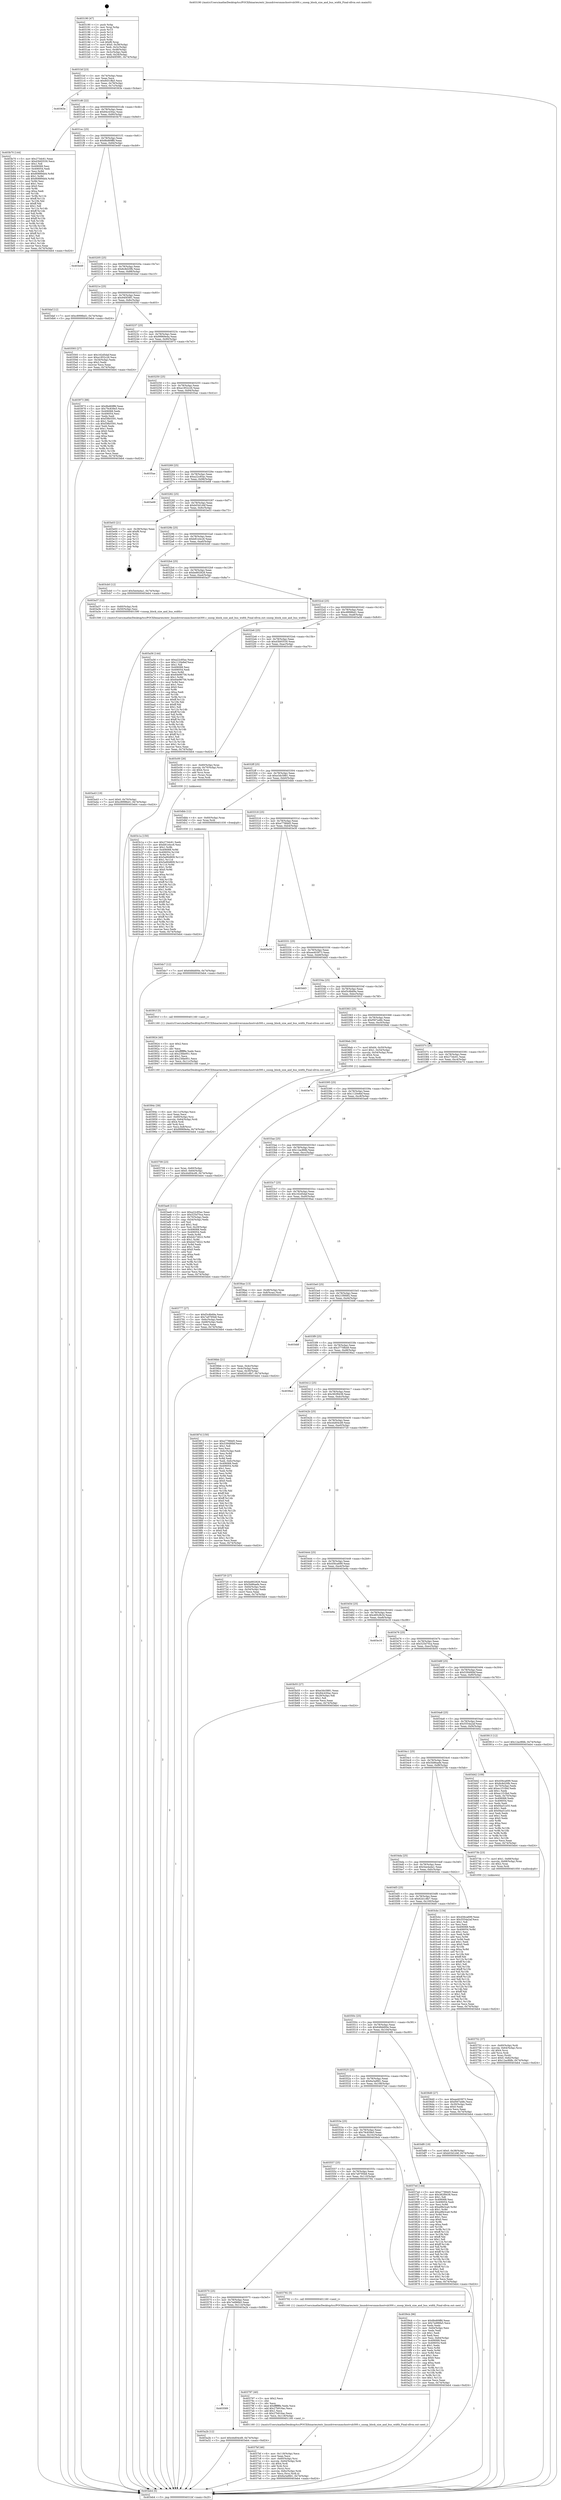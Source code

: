 digraph "0x403190" {
  label = "0x403190 (/mnt/c/Users/mathe/Desktop/tcc/POCII/binaries/extr_linuxdriversmmchostvub300.c_snoop_block_size_and_bus_width_Final-ollvm.out::main(0))"
  labelloc = "t"
  node[shape=record]

  Entry [label="",width=0.3,height=0.3,shape=circle,fillcolor=black,style=filled]
  "0x4031bf" [label="{
     0x4031bf [23]\l
     | [instrs]\l
     &nbsp;&nbsp;0x4031bf \<+3\>: mov -0x74(%rbp),%eax\l
     &nbsp;&nbsp;0x4031c2 \<+2\>: mov %eax,%ecx\l
     &nbsp;&nbsp;0x4031c4 \<+6\>: sub $0x8451ffa5,%ecx\l
     &nbsp;&nbsp;0x4031ca \<+3\>: mov %eax,-0x78(%rbp)\l
     &nbsp;&nbsp;0x4031cd \<+3\>: mov %ecx,-0x7c(%rbp)\l
     &nbsp;&nbsp;0x4031d0 \<+6\>: je 000000000040363e \<main+0x4ae\>\l
  }"]
  "0x40363e" [label="{
     0x40363e\l
  }", style=dashed]
  "0x4031d6" [label="{
     0x4031d6 [22]\l
     | [instrs]\l
     &nbsp;&nbsp;0x4031d6 \<+5\>: jmp 00000000004031db \<main+0x4b\>\l
     &nbsp;&nbsp;0x4031db \<+3\>: mov -0x78(%rbp),%eax\l
     &nbsp;&nbsp;0x4031de \<+5\>: sub $0x84c430ac,%eax\l
     &nbsp;&nbsp;0x4031e3 \<+3\>: mov %eax,-0x80(%rbp)\l
     &nbsp;&nbsp;0x4031e6 \<+6\>: je 0000000000403b70 \<main+0x9e0\>\l
  }"]
  Exit [label="",width=0.3,height=0.3,shape=circle,fillcolor=black,style=filled,peripheries=2]
  "0x403b70" [label="{
     0x403b70 [144]\l
     | [instrs]\l
     &nbsp;&nbsp;0x403b70 \<+5\>: mov $0x273dc61,%eax\l
     &nbsp;&nbsp;0x403b75 \<+5\>: mov $0xd3b93530,%ecx\l
     &nbsp;&nbsp;0x403b7a \<+2\>: mov $0x1,%dl\l
     &nbsp;&nbsp;0x403b7c \<+7\>: mov 0x406068,%esi\l
     &nbsp;&nbsp;0x403b83 \<+7\>: mov 0x406054,%edi\l
     &nbsp;&nbsp;0x403b8a \<+3\>: mov %esi,%r8d\l
     &nbsp;&nbsp;0x403b8d \<+7\>: sub $0x80889dd4,%r8d\l
     &nbsp;&nbsp;0x403b94 \<+4\>: sub $0x1,%r8d\l
     &nbsp;&nbsp;0x403b98 \<+7\>: add $0x80889dd4,%r8d\l
     &nbsp;&nbsp;0x403b9f \<+4\>: imul %r8d,%esi\l
     &nbsp;&nbsp;0x403ba3 \<+3\>: and $0x1,%esi\l
     &nbsp;&nbsp;0x403ba6 \<+3\>: cmp $0x0,%esi\l
     &nbsp;&nbsp;0x403ba9 \<+4\>: sete %r9b\l
     &nbsp;&nbsp;0x403bad \<+3\>: cmp $0xa,%edi\l
     &nbsp;&nbsp;0x403bb0 \<+4\>: setl %r10b\l
     &nbsp;&nbsp;0x403bb4 \<+3\>: mov %r9b,%r11b\l
     &nbsp;&nbsp;0x403bb7 \<+4\>: xor $0xff,%r11b\l
     &nbsp;&nbsp;0x403bbb \<+3\>: mov %r10b,%bl\l
     &nbsp;&nbsp;0x403bbe \<+3\>: xor $0xff,%bl\l
     &nbsp;&nbsp;0x403bc1 \<+3\>: xor $0x1,%dl\l
     &nbsp;&nbsp;0x403bc4 \<+3\>: mov %r11b,%r14b\l
     &nbsp;&nbsp;0x403bc7 \<+4\>: and $0xff,%r14b\l
     &nbsp;&nbsp;0x403bcb \<+3\>: and %dl,%r9b\l
     &nbsp;&nbsp;0x403bce \<+3\>: mov %bl,%r15b\l
     &nbsp;&nbsp;0x403bd1 \<+4\>: and $0xff,%r15b\l
     &nbsp;&nbsp;0x403bd5 \<+3\>: and %dl,%r10b\l
     &nbsp;&nbsp;0x403bd8 \<+3\>: or %r9b,%r14b\l
     &nbsp;&nbsp;0x403bdb \<+3\>: or %r10b,%r15b\l
     &nbsp;&nbsp;0x403bde \<+3\>: xor %r15b,%r14b\l
     &nbsp;&nbsp;0x403be1 \<+3\>: or %bl,%r11b\l
     &nbsp;&nbsp;0x403be4 \<+4\>: xor $0xff,%r11b\l
     &nbsp;&nbsp;0x403be8 \<+3\>: or $0x1,%dl\l
     &nbsp;&nbsp;0x403beb \<+3\>: and %dl,%r11b\l
     &nbsp;&nbsp;0x403bee \<+3\>: or %r11b,%r14b\l
     &nbsp;&nbsp;0x403bf1 \<+4\>: test $0x1,%r14b\l
     &nbsp;&nbsp;0x403bf5 \<+3\>: cmovne %ecx,%eax\l
     &nbsp;&nbsp;0x403bf8 \<+3\>: mov %eax,-0x74(%rbp)\l
     &nbsp;&nbsp;0x403bfb \<+5\>: jmp 0000000000403eb4 \<main+0xd24\>\l
  }"]
  "0x4031ec" [label="{
     0x4031ec [25]\l
     | [instrs]\l
     &nbsp;&nbsp;0x4031ec \<+5\>: jmp 00000000004031f1 \<main+0x61\>\l
     &nbsp;&nbsp;0x4031f1 \<+3\>: mov -0x78(%rbp),%eax\l
     &nbsp;&nbsp;0x4031f4 \<+5\>: sub $0x8bd69ffd,%eax\l
     &nbsp;&nbsp;0x4031f9 \<+6\>: mov %eax,-0x84(%rbp)\l
     &nbsp;&nbsp;0x4031ff \<+6\>: je 0000000000403e49 \<main+0xcb9\>\l
  }"]
  "0x403dc7" [label="{
     0x403dc7 [12]\l
     | [instrs]\l
     &nbsp;&nbsp;0x403dc7 \<+7\>: movl $0x648dd00e,-0x74(%rbp)\l
     &nbsp;&nbsp;0x403dce \<+5\>: jmp 0000000000403eb4 \<main+0xd24\>\l
  }"]
  "0x403e49" [label="{
     0x403e49\l
  }", style=dashed]
  "0x403205" [label="{
     0x403205 [25]\l
     | [instrs]\l
     &nbsp;&nbsp;0x403205 \<+5\>: jmp 000000000040320a \<main+0x7a\>\l
     &nbsp;&nbsp;0x40320a \<+3\>: mov -0x78(%rbp),%eax\l
     &nbsp;&nbsp;0x40320d \<+5\>: sub $0x8c8d20fb,%eax\l
     &nbsp;&nbsp;0x403212 \<+6\>: mov %eax,-0x88(%rbp)\l
     &nbsp;&nbsp;0x403218 \<+6\>: je 0000000000403daf \<main+0xc1f\>\l
  }"]
  "0x403c1a" [label="{
     0x403c1a [150]\l
     | [instrs]\l
     &nbsp;&nbsp;0x403c1a \<+5\>: mov $0x273dc61,%edx\l
     &nbsp;&nbsp;0x403c1f \<+5\>: mov $0xb81e4cc6,%esi\l
     &nbsp;&nbsp;0x403c24 \<+3\>: mov $0x1,%r8b\l
     &nbsp;&nbsp;0x403c27 \<+8\>: mov 0x406068,%r9d\l
     &nbsp;&nbsp;0x403c2f \<+8\>: mov 0x406054,%r10d\l
     &nbsp;&nbsp;0x403c37 \<+3\>: mov %r9d,%r11d\l
     &nbsp;&nbsp;0x403c3a \<+7\>: add $0x5a90d809,%r11d\l
     &nbsp;&nbsp;0x403c41 \<+4\>: sub $0x1,%r11d\l
     &nbsp;&nbsp;0x403c45 \<+7\>: sub $0x5a90d809,%r11d\l
     &nbsp;&nbsp;0x403c4c \<+4\>: imul %r11d,%r9d\l
     &nbsp;&nbsp;0x403c50 \<+4\>: and $0x1,%r9d\l
     &nbsp;&nbsp;0x403c54 \<+4\>: cmp $0x0,%r9d\l
     &nbsp;&nbsp;0x403c58 \<+3\>: sete %bl\l
     &nbsp;&nbsp;0x403c5b \<+4\>: cmp $0xa,%r10d\l
     &nbsp;&nbsp;0x403c5f \<+4\>: setl %r14b\l
     &nbsp;&nbsp;0x403c63 \<+3\>: mov %bl,%r15b\l
     &nbsp;&nbsp;0x403c66 \<+4\>: xor $0xff,%r15b\l
     &nbsp;&nbsp;0x403c6a \<+3\>: mov %r14b,%r12b\l
     &nbsp;&nbsp;0x403c6d \<+4\>: xor $0xff,%r12b\l
     &nbsp;&nbsp;0x403c71 \<+4\>: xor $0x1,%r8b\l
     &nbsp;&nbsp;0x403c75 \<+3\>: mov %r15b,%r13b\l
     &nbsp;&nbsp;0x403c78 \<+4\>: and $0xff,%r13b\l
     &nbsp;&nbsp;0x403c7c \<+3\>: and %r8b,%bl\l
     &nbsp;&nbsp;0x403c7f \<+3\>: mov %r12b,%al\l
     &nbsp;&nbsp;0x403c82 \<+2\>: and $0xff,%al\l
     &nbsp;&nbsp;0x403c84 \<+3\>: and %r8b,%r14b\l
     &nbsp;&nbsp;0x403c87 \<+3\>: or %bl,%r13b\l
     &nbsp;&nbsp;0x403c8a \<+3\>: or %r14b,%al\l
     &nbsp;&nbsp;0x403c8d \<+3\>: xor %al,%r13b\l
     &nbsp;&nbsp;0x403c90 \<+3\>: or %r12b,%r15b\l
     &nbsp;&nbsp;0x403c93 \<+4\>: xor $0xff,%r15b\l
     &nbsp;&nbsp;0x403c97 \<+4\>: or $0x1,%r8b\l
     &nbsp;&nbsp;0x403c9b \<+3\>: and %r8b,%r15b\l
     &nbsp;&nbsp;0x403c9e \<+3\>: or %r15b,%r13b\l
     &nbsp;&nbsp;0x403ca1 \<+4\>: test $0x1,%r13b\l
     &nbsp;&nbsp;0x403ca5 \<+3\>: cmovne %esi,%edx\l
     &nbsp;&nbsp;0x403ca8 \<+3\>: mov %edx,-0x74(%rbp)\l
     &nbsp;&nbsp;0x403cab \<+5\>: jmp 0000000000403eb4 \<main+0xd24\>\l
  }"]
  "0x403daf" [label="{
     0x403daf [12]\l
     | [instrs]\l
     &nbsp;&nbsp;0x403daf \<+7\>: movl $0xc8998bd1,-0x74(%rbp)\l
     &nbsp;&nbsp;0x403db6 \<+5\>: jmp 0000000000403eb4 \<main+0xd24\>\l
  }"]
  "0x40321e" [label="{
     0x40321e [25]\l
     | [instrs]\l
     &nbsp;&nbsp;0x40321e \<+5\>: jmp 0000000000403223 \<main+0x93\>\l
     &nbsp;&nbsp;0x403223 \<+3\>: mov -0x78(%rbp),%eax\l
     &nbsp;&nbsp;0x403226 \<+5\>: sub $0x940f39f1,%eax\l
     &nbsp;&nbsp;0x40322b \<+6\>: mov %eax,-0x8c(%rbp)\l
     &nbsp;&nbsp;0x403231 \<+6\>: je 0000000000403593 \<main+0x403\>\l
  }"]
  "0x403a43" [label="{
     0x403a43 [19]\l
     | [instrs]\l
     &nbsp;&nbsp;0x403a43 \<+7\>: movl $0x0,-0x70(%rbp)\l
     &nbsp;&nbsp;0x403a4a \<+7\>: movl $0xc8998bd1,-0x74(%rbp)\l
     &nbsp;&nbsp;0x403a51 \<+5\>: jmp 0000000000403eb4 \<main+0xd24\>\l
  }"]
  "0x403593" [label="{
     0x403593 [27]\l
     | [instrs]\l
     &nbsp;&nbsp;0x403593 \<+5\>: mov $0x162d5daf,%eax\l
     &nbsp;&nbsp;0x403598 \<+5\>: mov $0xa1852c26,%ecx\l
     &nbsp;&nbsp;0x40359d \<+3\>: mov -0x34(%rbp),%edx\l
     &nbsp;&nbsp;0x4035a0 \<+3\>: cmp $0x2,%edx\l
     &nbsp;&nbsp;0x4035a3 \<+3\>: cmovne %ecx,%eax\l
     &nbsp;&nbsp;0x4035a6 \<+3\>: mov %eax,-0x74(%rbp)\l
     &nbsp;&nbsp;0x4035a9 \<+5\>: jmp 0000000000403eb4 \<main+0xd24\>\l
  }"]
  "0x403237" [label="{
     0x403237 [25]\l
     | [instrs]\l
     &nbsp;&nbsp;0x403237 \<+5\>: jmp 000000000040323c \<main+0xac\>\l
     &nbsp;&nbsp;0x40323c \<+3\>: mov -0x78(%rbp),%eax\l
     &nbsp;&nbsp;0x40323f \<+5\>: sub $0x99969e4a,%eax\l
     &nbsp;&nbsp;0x403244 \<+6\>: mov %eax,-0x90(%rbp)\l
     &nbsp;&nbsp;0x40324a \<+6\>: je 0000000000403973 \<main+0x7e3\>\l
  }"]
  "0x403eb4" [label="{
     0x403eb4 [5]\l
     | [instrs]\l
     &nbsp;&nbsp;0x403eb4 \<+5\>: jmp 00000000004031bf \<main+0x2f\>\l
  }"]
  "0x403190" [label="{
     0x403190 [47]\l
     | [instrs]\l
     &nbsp;&nbsp;0x403190 \<+1\>: push %rbp\l
     &nbsp;&nbsp;0x403191 \<+3\>: mov %rsp,%rbp\l
     &nbsp;&nbsp;0x403194 \<+2\>: push %r15\l
     &nbsp;&nbsp;0x403196 \<+2\>: push %r14\l
     &nbsp;&nbsp;0x403198 \<+2\>: push %r13\l
     &nbsp;&nbsp;0x40319a \<+2\>: push %r12\l
     &nbsp;&nbsp;0x40319c \<+1\>: push %rbx\l
     &nbsp;&nbsp;0x40319d \<+7\>: sub $0xf8,%rsp\l
     &nbsp;&nbsp;0x4031a4 \<+7\>: movl $0x0,-0x38(%rbp)\l
     &nbsp;&nbsp;0x4031ab \<+3\>: mov %edi,-0x3c(%rbp)\l
     &nbsp;&nbsp;0x4031ae \<+4\>: mov %rsi,-0x48(%rbp)\l
     &nbsp;&nbsp;0x4031b2 \<+3\>: mov -0x3c(%rbp),%edi\l
     &nbsp;&nbsp;0x4031b5 \<+3\>: mov %edi,-0x34(%rbp)\l
     &nbsp;&nbsp;0x4031b8 \<+7\>: movl $0x940f39f1,-0x74(%rbp)\l
  }"]
  "0x403589" [label="{
     0x403589\l
  }", style=dashed]
  "0x403973" [label="{
     0x403973 [88]\l
     | [instrs]\l
     &nbsp;&nbsp;0x403973 \<+5\>: mov $0x8bd69ffd,%eax\l
     &nbsp;&nbsp;0x403978 \<+5\>: mov $0x79c839e5,%ecx\l
     &nbsp;&nbsp;0x40397d \<+7\>: mov 0x406068,%edx\l
     &nbsp;&nbsp;0x403984 \<+7\>: mov 0x406054,%esi\l
     &nbsp;&nbsp;0x40398b \<+2\>: mov %edx,%edi\l
     &nbsp;&nbsp;0x40398d \<+6\>: add $0xf38b5591,%edi\l
     &nbsp;&nbsp;0x403993 \<+3\>: sub $0x1,%edi\l
     &nbsp;&nbsp;0x403996 \<+6\>: sub $0xf38b5591,%edi\l
     &nbsp;&nbsp;0x40399c \<+3\>: imul %edi,%edx\l
     &nbsp;&nbsp;0x40399f \<+3\>: and $0x1,%edx\l
     &nbsp;&nbsp;0x4039a2 \<+3\>: cmp $0x0,%edx\l
     &nbsp;&nbsp;0x4039a5 \<+4\>: sete %r8b\l
     &nbsp;&nbsp;0x4039a9 \<+3\>: cmp $0xa,%esi\l
     &nbsp;&nbsp;0x4039ac \<+4\>: setl %r9b\l
     &nbsp;&nbsp;0x4039b0 \<+3\>: mov %r8b,%r10b\l
     &nbsp;&nbsp;0x4039b3 \<+3\>: and %r9b,%r10b\l
     &nbsp;&nbsp;0x4039b6 \<+3\>: xor %r9b,%r8b\l
     &nbsp;&nbsp;0x4039b9 \<+3\>: or %r8b,%r10b\l
     &nbsp;&nbsp;0x4039bc \<+4\>: test $0x1,%r10b\l
     &nbsp;&nbsp;0x4039c0 \<+3\>: cmovne %ecx,%eax\l
     &nbsp;&nbsp;0x4039c3 \<+3\>: mov %eax,-0x74(%rbp)\l
     &nbsp;&nbsp;0x4039c6 \<+5\>: jmp 0000000000403eb4 \<main+0xd24\>\l
  }"]
  "0x403250" [label="{
     0x403250 [25]\l
     | [instrs]\l
     &nbsp;&nbsp;0x403250 \<+5\>: jmp 0000000000403255 \<main+0xc5\>\l
     &nbsp;&nbsp;0x403255 \<+3\>: mov -0x78(%rbp),%eax\l
     &nbsp;&nbsp;0x403258 \<+5\>: sub $0xa1852c26,%eax\l
     &nbsp;&nbsp;0x40325d \<+6\>: mov %eax,-0x94(%rbp)\l
     &nbsp;&nbsp;0x403263 \<+6\>: je 00000000004035ae \<main+0x41e\>\l
  }"]
  "0x403a2b" [label="{
     0x403a2b [12]\l
     | [instrs]\l
     &nbsp;&nbsp;0x403a2b \<+7\>: movl $0x44d04cd9,-0x74(%rbp)\l
     &nbsp;&nbsp;0x403a32 \<+5\>: jmp 0000000000403eb4 \<main+0xd24\>\l
  }"]
  "0x4035ae" [label="{
     0x4035ae\l
  }", style=dashed]
  "0x403269" [label="{
     0x403269 [25]\l
     | [instrs]\l
     &nbsp;&nbsp;0x403269 \<+5\>: jmp 000000000040326e \<main+0xde\>\l
     &nbsp;&nbsp;0x40326e \<+3\>: mov -0x78(%rbp),%eax\l
     &nbsp;&nbsp;0x403271 \<+5\>: sub $0xa22c85ac,%eax\l
     &nbsp;&nbsp;0x403276 \<+6\>: mov %eax,-0x98(%rbp)\l
     &nbsp;&nbsp;0x40327c \<+6\>: je 0000000000403e68 \<main+0xcd8\>\l
  }"]
  "0x40394c" [label="{
     0x40394c [39]\l
     | [instrs]\l
     &nbsp;&nbsp;0x40394c \<+6\>: mov -0x11c(%rbp),%ecx\l
     &nbsp;&nbsp;0x403952 \<+3\>: imul %eax,%ecx\l
     &nbsp;&nbsp;0x403955 \<+4\>: mov -0x60(%rbp),%rsi\l
     &nbsp;&nbsp;0x403959 \<+4\>: movslq -0x64(%rbp),%rdi\l
     &nbsp;&nbsp;0x40395d \<+4\>: shl $0x4,%rdi\l
     &nbsp;&nbsp;0x403961 \<+3\>: add %rdi,%rsi\l
     &nbsp;&nbsp;0x403964 \<+3\>: mov %ecx,0x8(%rsi)\l
     &nbsp;&nbsp;0x403967 \<+7\>: movl $0x99969e4a,-0x74(%rbp)\l
     &nbsp;&nbsp;0x40396e \<+5\>: jmp 0000000000403eb4 \<main+0xd24\>\l
  }"]
  "0x403e68" [label="{
     0x403e68\l
  }", style=dashed]
  "0x403282" [label="{
     0x403282 [25]\l
     | [instrs]\l
     &nbsp;&nbsp;0x403282 \<+5\>: jmp 0000000000403287 \<main+0xf7\>\l
     &nbsp;&nbsp;0x403287 \<+3\>: mov -0x78(%rbp),%eax\l
     &nbsp;&nbsp;0x40328a \<+5\>: sub $0xb03d1d4f,%eax\l
     &nbsp;&nbsp;0x40328f \<+6\>: mov %eax,-0x9c(%rbp)\l
     &nbsp;&nbsp;0x403295 \<+6\>: je 0000000000403e03 \<main+0xc73\>\l
  }"]
  "0x403924" [label="{
     0x403924 [40]\l
     | [instrs]\l
     &nbsp;&nbsp;0x403924 \<+5\>: mov $0x2,%ecx\l
     &nbsp;&nbsp;0x403929 \<+1\>: cltd\l
     &nbsp;&nbsp;0x40392a \<+2\>: idiv %ecx\l
     &nbsp;&nbsp;0x40392c \<+6\>: imul $0xfffffffe,%edx,%ecx\l
     &nbsp;&nbsp;0x403932 \<+6\>: sub $0x23fde951,%ecx\l
     &nbsp;&nbsp;0x403938 \<+3\>: add $0x1,%ecx\l
     &nbsp;&nbsp;0x40393b \<+6\>: add $0x23fde951,%ecx\l
     &nbsp;&nbsp;0x403941 \<+6\>: mov %ecx,-0x11c(%rbp)\l
     &nbsp;&nbsp;0x403947 \<+5\>: call 0000000000401160 \<next_i\>\l
     | [calls]\l
     &nbsp;&nbsp;0x401160 \{1\} (/mnt/c/Users/mathe/Desktop/tcc/POCII/binaries/extr_linuxdriversmmchostvub300.c_snoop_block_size_and_bus_width_Final-ollvm.out::next_i)\l
  }"]
  "0x403e03" [label="{
     0x403e03 [21]\l
     | [instrs]\l
     &nbsp;&nbsp;0x403e03 \<+3\>: mov -0x38(%rbp),%eax\l
     &nbsp;&nbsp;0x403e06 \<+7\>: add $0xf8,%rsp\l
     &nbsp;&nbsp;0x403e0d \<+1\>: pop %rbx\l
     &nbsp;&nbsp;0x403e0e \<+2\>: pop %r12\l
     &nbsp;&nbsp;0x403e10 \<+2\>: pop %r13\l
     &nbsp;&nbsp;0x403e12 \<+2\>: pop %r14\l
     &nbsp;&nbsp;0x403e14 \<+2\>: pop %r15\l
     &nbsp;&nbsp;0x403e16 \<+1\>: pop %rbp\l
     &nbsp;&nbsp;0x403e17 \<+1\>: ret\l
  }"]
  "0x40329b" [label="{
     0x40329b [25]\l
     | [instrs]\l
     &nbsp;&nbsp;0x40329b \<+5\>: jmp 00000000004032a0 \<main+0x110\>\l
     &nbsp;&nbsp;0x4032a0 \<+3\>: mov -0x78(%rbp),%eax\l
     &nbsp;&nbsp;0x4032a3 \<+5\>: sub $0xb81e4cc6,%eax\l
     &nbsp;&nbsp;0x4032a8 \<+6\>: mov %eax,-0xa0(%rbp)\l
     &nbsp;&nbsp;0x4032ae \<+6\>: je 0000000000403cb0 \<main+0xb20\>\l
  }"]
  "0x4037bf" [label="{
     0x4037bf [46]\l
     | [instrs]\l
     &nbsp;&nbsp;0x4037bf \<+6\>: mov -0x118(%rbp),%ecx\l
     &nbsp;&nbsp;0x4037c5 \<+3\>: imul %eax,%ecx\l
     &nbsp;&nbsp;0x4037c8 \<+4\>: mov -0x60(%rbp),%rsi\l
     &nbsp;&nbsp;0x4037cc \<+4\>: movslq -0x64(%rbp),%rdi\l
     &nbsp;&nbsp;0x4037d0 \<+4\>: shl $0x4,%rdi\l
     &nbsp;&nbsp;0x4037d4 \<+3\>: add %rdi,%rsi\l
     &nbsp;&nbsp;0x4037d7 \<+3\>: mov (%rsi),%rsi\l
     &nbsp;&nbsp;0x4037da \<+4\>: movslq -0x6c(%rbp),%rdi\l
     &nbsp;&nbsp;0x4037de \<+3\>: mov %ecx,(%rsi,%rdi,4)\l
     &nbsp;&nbsp;0x4037e1 \<+7\>: movl $0x6a3a9fd1,-0x74(%rbp)\l
     &nbsp;&nbsp;0x4037e8 \<+5\>: jmp 0000000000403eb4 \<main+0xd24\>\l
  }"]
  "0x403cb0" [label="{
     0x403cb0 [12]\l
     | [instrs]\l
     &nbsp;&nbsp;0x403cb0 \<+7\>: movl $0x5ee4a4a1,-0x74(%rbp)\l
     &nbsp;&nbsp;0x403cb7 \<+5\>: jmp 0000000000403eb4 \<main+0xd24\>\l
  }"]
  "0x4032b4" [label="{
     0x4032b4 [25]\l
     | [instrs]\l
     &nbsp;&nbsp;0x4032b4 \<+5\>: jmp 00000000004032b9 \<main+0x129\>\l
     &nbsp;&nbsp;0x4032b9 \<+3\>: mov -0x78(%rbp),%eax\l
     &nbsp;&nbsp;0x4032bc \<+5\>: sub $0xbe802828,%eax\l
     &nbsp;&nbsp;0x4032c1 \<+6\>: mov %eax,-0xa4(%rbp)\l
     &nbsp;&nbsp;0x4032c7 \<+6\>: je 0000000000403a37 \<main+0x8a7\>\l
  }"]
  "0x403797" [label="{
     0x403797 [40]\l
     | [instrs]\l
     &nbsp;&nbsp;0x403797 \<+5\>: mov $0x2,%ecx\l
     &nbsp;&nbsp;0x40379c \<+1\>: cltd\l
     &nbsp;&nbsp;0x40379d \<+2\>: idiv %ecx\l
     &nbsp;&nbsp;0x40379f \<+6\>: imul $0xfffffffe,%edx,%ecx\l
     &nbsp;&nbsp;0x4037a5 \<+6\>: add $0x27b916ac,%ecx\l
     &nbsp;&nbsp;0x4037ab \<+3\>: add $0x1,%ecx\l
     &nbsp;&nbsp;0x4037ae \<+6\>: sub $0x27b916ac,%ecx\l
     &nbsp;&nbsp;0x4037b4 \<+6\>: mov %ecx,-0x118(%rbp)\l
     &nbsp;&nbsp;0x4037ba \<+5\>: call 0000000000401160 \<next_i\>\l
     | [calls]\l
     &nbsp;&nbsp;0x401160 \{1\} (/mnt/c/Users/mathe/Desktop/tcc/POCII/binaries/extr_linuxdriversmmchostvub300.c_snoop_block_size_and_bus_width_Final-ollvm.out::next_i)\l
  }"]
  "0x403a37" [label="{
     0x403a37 [12]\l
     | [instrs]\l
     &nbsp;&nbsp;0x403a37 \<+4\>: mov -0x60(%rbp),%rdi\l
     &nbsp;&nbsp;0x403a3b \<+3\>: mov -0x50(%rbp),%esi\l
     &nbsp;&nbsp;0x403a3e \<+5\>: call 0000000000401590 \<snoop_block_size_and_bus_width\>\l
     | [calls]\l
     &nbsp;&nbsp;0x401590 \{1\} (/mnt/c/Users/mathe/Desktop/tcc/POCII/binaries/extr_linuxdriversmmchostvub300.c_snoop_block_size_and_bus_width_Final-ollvm.out::snoop_block_size_and_bus_width)\l
  }"]
  "0x4032cd" [label="{
     0x4032cd [25]\l
     | [instrs]\l
     &nbsp;&nbsp;0x4032cd \<+5\>: jmp 00000000004032d2 \<main+0x142\>\l
     &nbsp;&nbsp;0x4032d2 \<+3\>: mov -0x78(%rbp),%eax\l
     &nbsp;&nbsp;0x4032d5 \<+5\>: sub $0xc8998bd1,%eax\l
     &nbsp;&nbsp;0x4032da \<+6\>: mov %eax,-0xa8(%rbp)\l
     &nbsp;&nbsp;0x4032e0 \<+6\>: je 0000000000403a56 \<main+0x8c6\>\l
  }"]
  "0x403570" [label="{
     0x403570 [25]\l
     | [instrs]\l
     &nbsp;&nbsp;0x403570 \<+5\>: jmp 0000000000403575 \<main+0x3e5\>\l
     &nbsp;&nbsp;0x403575 \<+3\>: mov -0x78(%rbp),%eax\l
     &nbsp;&nbsp;0x403578 \<+5\>: sub $0x7ed96fa5,%eax\l
     &nbsp;&nbsp;0x40357d \<+6\>: mov %eax,-0x114(%rbp)\l
     &nbsp;&nbsp;0x403583 \<+6\>: je 0000000000403a2b \<main+0x89b\>\l
  }"]
  "0x403a56" [label="{
     0x403a56 [144]\l
     | [instrs]\l
     &nbsp;&nbsp;0x403a56 \<+5\>: mov $0xa22c85ac,%eax\l
     &nbsp;&nbsp;0x403a5b \<+5\>: mov $0x1120e8ef,%ecx\l
     &nbsp;&nbsp;0x403a60 \<+2\>: mov $0x1,%dl\l
     &nbsp;&nbsp;0x403a62 \<+7\>: mov 0x406068,%esi\l
     &nbsp;&nbsp;0x403a69 \<+7\>: mov 0x406054,%edi\l
     &nbsp;&nbsp;0x403a70 \<+3\>: mov %esi,%r8d\l
     &nbsp;&nbsp;0x403a73 \<+7\>: add $0x64e96756,%r8d\l
     &nbsp;&nbsp;0x403a7a \<+4\>: sub $0x1,%r8d\l
     &nbsp;&nbsp;0x403a7e \<+7\>: sub $0x64e96756,%r8d\l
     &nbsp;&nbsp;0x403a85 \<+4\>: imul %r8d,%esi\l
     &nbsp;&nbsp;0x403a89 \<+3\>: and $0x1,%esi\l
     &nbsp;&nbsp;0x403a8c \<+3\>: cmp $0x0,%esi\l
     &nbsp;&nbsp;0x403a8f \<+4\>: sete %r9b\l
     &nbsp;&nbsp;0x403a93 \<+3\>: cmp $0xa,%edi\l
     &nbsp;&nbsp;0x403a96 \<+4\>: setl %r10b\l
     &nbsp;&nbsp;0x403a9a \<+3\>: mov %r9b,%r11b\l
     &nbsp;&nbsp;0x403a9d \<+4\>: xor $0xff,%r11b\l
     &nbsp;&nbsp;0x403aa1 \<+3\>: mov %r10b,%bl\l
     &nbsp;&nbsp;0x403aa4 \<+3\>: xor $0xff,%bl\l
     &nbsp;&nbsp;0x403aa7 \<+3\>: xor $0x1,%dl\l
     &nbsp;&nbsp;0x403aaa \<+3\>: mov %r11b,%r14b\l
     &nbsp;&nbsp;0x403aad \<+4\>: and $0xff,%r14b\l
     &nbsp;&nbsp;0x403ab1 \<+3\>: and %dl,%r9b\l
     &nbsp;&nbsp;0x403ab4 \<+3\>: mov %bl,%r15b\l
     &nbsp;&nbsp;0x403ab7 \<+4\>: and $0xff,%r15b\l
     &nbsp;&nbsp;0x403abb \<+3\>: and %dl,%r10b\l
     &nbsp;&nbsp;0x403abe \<+3\>: or %r9b,%r14b\l
     &nbsp;&nbsp;0x403ac1 \<+3\>: or %r10b,%r15b\l
     &nbsp;&nbsp;0x403ac4 \<+3\>: xor %r15b,%r14b\l
     &nbsp;&nbsp;0x403ac7 \<+3\>: or %bl,%r11b\l
     &nbsp;&nbsp;0x403aca \<+4\>: xor $0xff,%r11b\l
     &nbsp;&nbsp;0x403ace \<+3\>: or $0x1,%dl\l
     &nbsp;&nbsp;0x403ad1 \<+3\>: and %dl,%r11b\l
     &nbsp;&nbsp;0x403ad4 \<+3\>: or %r11b,%r14b\l
     &nbsp;&nbsp;0x403ad7 \<+4\>: test $0x1,%r14b\l
     &nbsp;&nbsp;0x403adb \<+3\>: cmovne %ecx,%eax\l
     &nbsp;&nbsp;0x403ade \<+3\>: mov %eax,-0x74(%rbp)\l
     &nbsp;&nbsp;0x403ae1 \<+5\>: jmp 0000000000403eb4 \<main+0xd24\>\l
  }"]
  "0x4032e6" [label="{
     0x4032e6 [25]\l
     | [instrs]\l
     &nbsp;&nbsp;0x4032e6 \<+5\>: jmp 00000000004032eb \<main+0x15b\>\l
     &nbsp;&nbsp;0x4032eb \<+3\>: mov -0x78(%rbp),%eax\l
     &nbsp;&nbsp;0x4032ee \<+5\>: sub $0xd3b93530,%eax\l
     &nbsp;&nbsp;0x4032f3 \<+6\>: mov %eax,-0xac(%rbp)\l
     &nbsp;&nbsp;0x4032f9 \<+6\>: je 0000000000403c00 \<main+0xa70\>\l
  }"]
  "0x403792" [label="{
     0x403792 [5]\l
     | [instrs]\l
     &nbsp;&nbsp;0x403792 \<+5\>: call 0000000000401160 \<next_i\>\l
     | [calls]\l
     &nbsp;&nbsp;0x401160 \{1\} (/mnt/c/Users/mathe/Desktop/tcc/POCII/binaries/extr_linuxdriversmmchostvub300.c_snoop_block_size_and_bus_width_Final-ollvm.out::next_i)\l
  }"]
  "0x403c00" [label="{
     0x403c00 [26]\l
     | [instrs]\l
     &nbsp;&nbsp;0x403c00 \<+4\>: mov -0x60(%rbp),%rax\l
     &nbsp;&nbsp;0x403c04 \<+4\>: movslq -0x70(%rbp),%rcx\l
     &nbsp;&nbsp;0x403c08 \<+4\>: shl $0x4,%rcx\l
     &nbsp;&nbsp;0x403c0c \<+3\>: add %rcx,%rax\l
     &nbsp;&nbsp;0x403c0f \<+3\>: mov (%rax),%rax\l
     &nbsp;&nbsp;0x403c12 \<+3\>: mov %rax,%rdi\l
     &nbsp;&nbsp;0x403c15 \<+5\>: call 0000000000401030 \<free@plt\>\l
     | [calls]\l
     &nbsp;&nbsp;0x401030 \{1\} (unknown)\l
  }"]
  "0x4032ff" [label="{
     0x4032ff [25]\l
     | [instrs]\l
     &nbsp;&nbsp;0x4032ff \<+5\>: jmp 0000000000403304 \<main+0x174\>\l
     &nbsp;&nbsp;0x403304 \<+3\>: mov -0x78(%rbp),%eax\l
     &nbsp;&nbsp;0x403307 \<+5\>: sub $0xe3dc5881,%eax\l
     &nbsp;&nbsp;0x40330c \<+6\>: mov %eax,-0xb0(%rbp)\l
     &nbsp;&nbsp;0x403312 \<+6\>: je 0000000000403dbb \<main+0xc2b\>\l
  }"]
  "0x403557" [label="{
     0x403557 [25]\l
     | [instrs]\l
     &nbsp;&nbsp;0x403557 \<+5\>: jmp 000000000040355c \<main+0x3cc\>\l
     &nbsp;&nbsp;0x40355c \<+3\>: mov -0x78(%rbp),%eax\l
     &nbsp;&nbsp;0x40355f \<+5\>: sub $0x7a9795b8,%eax\l
     &nbsp;&nbsp;0x403564 \<+6\>: mov %eax,-0x110(%rbp)\l
     &nbsp;&nbsp;0x40356a \<+6\>: je 0000000000403792 \<main+0x602\>\l
  }"]
  "0x403dbb" [label="{
     0x403dbb [12]\l
     | [instrs]\l
     &nbsp;&nbsp;0x403dbb \<+4\>: mov -0x60(%rbp),%rax\l
     &nbsp;&nbsp;0x403dbf \<+3\>: mov %rax,%rdi\l
     &nbsp;&nbsp;0x403dc2 \<+5\>: call 0000000000401030 \<free@plt\>\l
     | [calls]\l
     &nbsp;&nbsp;0x401030 \{1\} (unknown)\l
  }"]
  "0x403318" [label="{
     0x403318 [25]\l
     | [instrs]\l
     &nbsp;&nbsp;0x403318 \<+5\>: jmp 000000000040331d \<main+0x18d\>\l
     &nbsp;&nbsp;0x40331d \<+3\>: mov -0x78(%rbp),%eax\l
     &nbsp;&nbsp;0x403320 \<+5\>: sub $0xe778fdd5,%eax\l
     &nbsp;&nbsp;0x403325 \<+6\>: mov %eax,-0xb4(%rbp)\l
     &nbsp;&nbsp;0x40332b \<+6\>: je 0000000000403e30 \<main+0xca0\>\l
  }"]
  "0x4039cb" [label="{
     0x4039cb [96]\l
     | [instrs]\l
     &nbsp;&nbsp;0x4039cb \<+5\>: mov $0x8bd69ffd,%eax\l
     &nbsp;&nbsp;0x4039d0 \<+5\>: mov $0x7ed96fa5,%ecx\l
     &nbsp;&nbsp;0x4039d5 \<+2\>: xor %edx,%edx\l
     &nbsp;&nbsp;0x4039d7 \<+3\>: mov -0x64(%rbp),%esi\l
     &nbsp;&nbsp;0x4039da \<+2\>: mov %edx,%edi\l
     &nbsp;&nbsp;0x4039dc \<+3\>: sub $0x1,%edi\l
     &nbsp;&nbsp;0x4039df \<+2\>: sub %edi,%esi\l
     &nbsp;&nbsp;0x4039e1 \<+3\>: mov %esi,-0x64(%rbp)\l
     &nbsp;&nbsp;0x4039e4 \<+7\>: mov 0x406068,%esi\l
     &nbsp;&nbsp;0x4039eb \<+7\>: mov 0x406054,%edi\l
     &nbsp;&nbsp;0x4039f2 \<+3\>: sub $0x1,%edx\l
     &nbsp;&nbsp;0x4039f5 \<+3\>: mov %esi,%r8d\l
     &nbsp;&nbsp;0x4039f8 \<+3\>: add %edx,%r8d\l
     &nbsp;&nbsp;0x4039fb \<+4\>: imul %r8d,%esi\l
     &nbsp;&nbsp;0x4039ff \<+3\>: and $0x1,%esi\l
     &nbsp;&nbsp;0x403a02 \<+3\>: cmp $0x0,%esi\l
     &nbsp;&nbsp;0x403a05 \<+4\>: sete %r9b\l
     &nbsp;&nbsp;0x403a09 \<+3\>: cmp $0xa,%edi\l
     &nbsp;&nbsp;0x403a0c \<+4\>: setl %r10b\l
     &nbsp;&nbsp;0x403a10 \<+3\>: mov %r9b,%r11b\l
     &nbsp;&nbsp;0x403a13 \<+3\>: and %r10b,%r11b\l
     &nbsp;&nbsp;0x403a16 \<+3\>: xor %r10b,%r9b\l
     &nbsp;&nbsp;0x403a19 \<+3\>: or %r9b,%r11b\l
     &nbsp;&nbsp;0x403a1c \<+4\>: test $0x1,%r11b\l
     &nbsp;&nbsp;0x403a20 \<+3\>: cmovne %ecx,%eax\l
     &nbsp;&nbsp;0x403a23 \<+3\>: mov %eax,-0x74(%rbp)\l
     &nbsp;&nbsp;0x403a26 \<+5\>: jmp 0000000000403eb4 \<main+0xd24\>\l
  }"]
  "0x403e30" [label="{
     0x403e30\l
  }", style=dashed]
  "0x403331" [label="{
     0x403331 [25]\l
     | [instrs]\l
     &nbsp;&nbsp;0x403331 \<+5\>: jmp 0000000000403336 \<main+0x1a6\>\l
     &nbsp;&nbsp;0x403336 \<+3\>: mov -0x78(%rbp),%eax\l
     &nbsp;&nbsp;0x403339 \<+5\>: sub $0xee403973,%eax\l
     &nbsp;&nbsp;0x40333e \<+6\>: mov %eax,-0xb8(%rbp)\l
     &nbsp;&nbsp;0x403344 \<+6\>: je 0000000000403dd3 \<main+0xc43\>\l
  }"]
  "0x40353e" [label="{
     0x40353e [25]\l
     | [instrs]\l
     &nbsp;&nbsp;0x40353e \<+5\>: jmp 0000000000403543 \<main+0x3b3\>\l
     &nbsp;&nbsp;0x403543 \<+3\>: mov -0x78(%rbp),%eax\l
     &nbsp;&nbsp;0x403546 \<+5\>: sub $0x79c839e5,%eax\l
     &nbsp;&nbsp;0x40354b \<+6\>: mov %eax,-0x10c(%rbp)\l
     &nbsp;&nbsp;0x403551 \<+6\>: je 00000000004039cb \<main+0x83b\>\l
  }"]
  "0x403dd3" [label="{
     0x403dd3\l
  }", style=dashed]
  "0x40334a" [label="{
     0x40334a [25]\l
     | [instrs]\l
     &nbsp;&nbsp;0x40334a \<+5\>: jmp 000000000040334f \<main+0x1bf\>\l
     &nbsp;&nbsp;0x40334f \<+3\>: mov -0x78(%rbp),%eax\l
     &nbsp;&nbsp;0x403352 \<+5\>: sub $0xf3c8b69a,%eax\l
     &nbsp;&nbsp;0x403357 \<+6\>: mov %eax,-0xbc(%rbp)\l
     &nbsp;&nbsp;0x40335d \<+6\>: je 000000000040391f \<main+0x78f\>\l
  }"]
  "0x4037ed" [label="{
     0x4037ed [144]\l
     | [instrs]\l
     &nbsp;&nbsp;0x4037ed \<+5\>: mov $0xe778fdd5,%eax\l
     &nbsp;&nbsp;0x4037f2 \<+5\>: mov $0x382f9438,%ecx\l
     &nbsp;&nbsp;0x4037f7 \<+2\>: mov $0x1,%dl\l
     &nbsp;&nbsp;0x4037f9 \<+7\>: mov 0x406068,%esi\l
     &nbsp;&nbsp;0x403800 \<+7\>: mov 0x406054,%edi\l
     &nbsp;&nbsp;0x403807 \<+3\>: mov %esi,%r8d\l
     &nbsp;&nbsp;0x40380a \<+7\>: sub $0xa9fe3ca0,%r8d\l
     &nbsp;&nbsp;0x403811 \<+4\>: sub $0x1,%r8d\l
     &nbsp;&nbsp;0x403815 \<+7\>: add $0xa9fe3ca0,%r8d\l
     &nbsp;&nbsp;0x40381c \<+4\>: imul %r8d,%esi\l
     &nbsp;&nbsp;0x403820 \<+3\>: and $0x1,%esi\l
     &nbsp;&nbsp;0x403823 \<+3\>: cmp $0x0,%esi\l
     &nbsp;&nbsp;0x403826 \<+4\>: sete %r9b\l
     &nbsp;&nbsp;0x40382a \<+3\>: cmp $0xa,%edi\l
     &nbsp;&nbsp;0x40382d \<+4\>: setl %r10b\l
     &nbsp;&nbsp;0x403831 \<+3\>: mov %r9b,%r11b\l
     &nbsp;&nbsp;0x403834 \<+4\>: xor $0xff,%r11b\l
     &nbsp;&nbsp;0x403838 \<+3\>: mov %r10b,%bl\l
     &nbsp;&nbsp;0x40383b \<+3\>: xor $0xff,%bl\l
     &nbsp;&nbsp;0x40383e \<+3\>: xor $0x1,%dl\l
     &nbsp;&nbsp;0x403841 \<+3\>: mov %r11b,%r14b\l
     &nbsp;&nbsp;0x403844 \<+4\>: and $0xff,%r14b\l
     &nbsp;&nbsp;0x403848 \<+3\>: and %dl,%r9b\l
     &nbsp;&nbsp;0x40384b \<+3\>: mov %bl,%r15b\l
     &nbsp;&nbsp;0x40384e \<+4\>: and $0xff,%r15b\l
     &nbsp;&nbsp;0x403852 \<+3\>: and %dl,%r10b\l
     &nbsp;&nbsp;0x403855 \<+3\>: or %r9b,%r14b\l
     &nbsp;&nbsp;0x403858 \<+3\>: or %r10b,%r15b\l
     &nbsp;&nbsp;0x40385b \<+3\>: xor %r15b,%r14b\l
     &nbsp;&nbsp;0x40385e \<+3\>: or %bl,%r11b\l
     &nbsp;&nbsp;0x403861 \<+4\>: xor $0xff,%r11b\l
     &nbsp;&nbsp;0x403865 \<+3\>: or $0x1,%dl\l
     &nbsp;&nbsp;0x403868 \<+3\>: and %dl,%r11b\l
     &nbsp;&nbsp;0x40386b \<+3\>: or %r11b,%r14b\l
     &nbsp;&nbsp;0x40386e \<+4\>: test $0x1,%r14b\l
     &nbsp;&nbsp;0x403872 \<+3\>: cmovne %ecx,%eax\l
     &nbsp;&nbsp;0x403875 \<+3\>: mov %eax,-0x74(%rbp)\l
     &nbsp;&nbsp;0x403878 \<+5\>: jmp 0000000000403eb4 \<main+0xd24\>\l
  }"]
  "0x40391f" [label="{
     0x40391f [5]\l
     | [instrs]\l
     &nbsp;&nbsp;0x40391f \<+5\>: call 0000000000401160 \<next_i\>\l
     | [calls]\l
     &nbsp;&nbsp;0x401160 \{1\} (/mnt/c/Users/mathe/Desktop/tcc/POCII/binaries/extr_linuxdriversmmchostvub300.c_snoop_block_size_and_bus_width_Final-ollvm.out::next_i)\l
  }"]
  "0x403363" [label="{
     0x403363 [25]\l
     | [instrs]\l
     &nbsp;&nbsp;0x403363 \<+5\>: jmp 0000000000403368 \<main+0x1d8\>\l
     &nbsp;&nbsp;0x403368 \<+3\>: mov -0x78(%rbp),%eax\l
     &nbsp;&nbsp;0x40336b \<+5\>: sub $0xf567a48c,%eax\l
     &nbsp;&nbsp;0x403370 \<+6\>: mov %eax,-0xc0(%rbp)\l
     &nbsp;&nbsp;0x403376 \<+6\>: je 00000000004036eb \<main+0x55b\>\l
  }"]
  "0x403525" [label="{
     0x403525 [25]\l
     | [instrs]\l
     &nbsp;&nbsp;0x403525 \<+5\>: jmp 000000000040352a \<main+0x39a\>\l
     &nbsp;&nbsp;0x40352a \<+3\>: mov -0x78(%rbp),%eax\l
     &nbsp;&nbsp;0x40352d \<+5\>: sub $0x6a3a9fd1,%eax\l
     &nbsp;&nbsp;0x403532 \<+6\>: mov %eax,-0x108(%rbp)\l
     &nbsp;&nbsp;0x403538 \<+6\>: je 00000000004037ed \<main+0x65d\>\l
  }"]
  "0x4036eb" [label="{
     0x4036eb [30]\l
     | [instrs]\l
     &nbsp;&nbsp;0x4036eb \<+7\>: movl $0x64,-0x50(%rbp)\l
     &nbsp;&nbsp;0x4036f2 \<+7\>: movl $0x1,-0x54(%rbp)\l
     &nbsp;&nbsp;0x4036f9 \<+4\>: movslq -0x54(%rbp),%rax\l
     &nbsp;&nbsp;0x4036fd \<+4\>: shl $0x4,%rax\l
     &nbsp;&nbsp;0x403701 \<+3\>: mov %rax,%rdi\l
     &nbsp;&nbsp;0x403704 \<+5\>: call 0000000000401050 \<malloc@plt\>\l
     | [calls]\l
     &nbsp;&nbsp;0x401050 \{1\} (unknown)\l
  }"]
  "0x40337c" [label="{
     0x40337c [25]\l
     | [instrs]\l
     &nbsp;&nbsp;0x40337c \<+5\>: jmp 0000000000403381 \<main+0x1f1\>\l
     &nbsp;&nbsp;0x403381 \<+3\>: mov -0x78(%rbp),%eax\l
     &nbsp;&nbsp;0x403384 \<+5\>: sub $0x273dc61,%eax\l
     &nbsp;&nbsp;0x403389 \<+6\>: mov %eax,-0xc4(%rbp)\l
     &nbsp;&nbsp;0x40338f \<+6\>: je 0000000000403e74 \<main+0xce4\>\l
  }"]
  "0x403df0" [label="{
     0x403df0 [19]\l
     | [instrs]\l
     &nbsp;&nbsp;0x403df0 \<+7\>: movl $0x0,-0x38(%rbp)\l
     &nbsp;&nbsp;0x403df7 \<+7\>: movl $0xb03d1d4f,-0x74(%rbp)\l
     &nbsp;&nbsp;0x403dfe \<+5\>: jmp 0000000000403eb4 \<main+0xd24\>\l
  }"]
  "0x403e74" [label="{
     0x403e74\l
  }", style=dashed]
  "0x403395" [label="{
     0x403395 [25]\l
     | [instrs]\l
     &nbsp;&nbsp;0x403395 \<+5\>: jmp 000000000040339a \<main+0x20a\>\l
     &nbsp;&nbsp;0x40339a \<+3\>: mov -0x78(%rbp),%eax\l
     &nbsp;&nbsp;0x40339d \<+5\>: sub $0x1120e8ef,%eax\l
     &nbsp;&nbsp;0x4033a2 \<+6\>: mov %eax,-0xc8(%rbp)\l
     &nbsp;&nbsp;0x4033a8 \<+6\>: je 0000000000403ae6 \<main+0x956\>\l
  }"]
  "0x403752" [label="{
     0x403752 [37]\l
     | [instrs]\l
     &nbsp;&nbsp;0x403752 \<+4\>: mov -0x60(%rbp),%rdi\l
     &nbsp;&nbsp;0x403756 \<+4\>: movslq -0x64(%rbp),%rcx\l
     &nbsp;&nbsp;0x40375a \<+4\>: shl $0x4,%rcx\l
     &nbsp;&nbsp;0x40375e \<+3\>: add %rcx,%rdi\l
     &nbsp;&nbsp;0x403761 \<+3\>: mov %rax,(%rdi)\l
     &nbsp;&nbsp;0x403764 \<+7\>: movl $0x0,-0x6c(%rbp)\l
     &nbsp;&nbsp;0x40376b \<+7\>: movl $0x12ac8fdb,-0x74(%rbp)\l
     &nbsp;&nbsp;0x403772 \<+5\>: jmp 0000000000403eb4 \<main+0xd24\>\l
  }"]
  "0x403ae6" [label="{
     0x403ae6 [111]\l
     | [instrs]\l
     &nbsp;&nbsp;0x403ae6 \<+5\>: mov $0xa22c85ac,%eax\l
     &nbsp;&nbsp;0x403aeb \<+5\>: mov $0x525d70ca,%ecx\l
     &nbsp;&nbsp;0x403af0 \<+3\>: mov -0x70(%rbp),%edx\l
     &nbsp;&nbsp;0x403af3 \<+3\>: cmp -0x54(%rbp),%edx\l
     &nbsp;&nbsp;0x403af6 \<+4\>: setl %sil\l
     &nbsp;&nbsp;0x403afa \<+4\>: and $0x1,%sil\l
     &nbsp;&nbsp;0x403afe \<+4\>: mov %sil,-0x29(%rbp)\l
     &nbsp;&nbsp;0x403b02 \<+7\>: mov 0x406068,%edx\l
     &nbsp;&nbsp;0x403b09 \<+7\>: mov 0x406054,%edi\l
     &nbsp;&nbsp;0x403b10 \<+3\>: mov %edx,%r8d\l
     &nbsp;&nbsp;0x403b13 \<+7\>: add $0xb4274622,%r8d\l
     &nbsp;&nbsp;0x403b1a \<+4\>: sub $0x1,%r8d\l
     &nbsp;&nbsp;0x403b1e \<+7\>: sub $0xb4274622,%r8d\l
     &nbsp;&nbsp;0x403b25 \<+4\>: imul %r8d,%edx\l
     &nbsp;&nbsp;0x403b29 \<+3\>: and $0x1,%edx\l
     &nbsp;&nbsp;0x403b2c \<+3\>: cmp $0x0,%edx\l
     &nbsp;&nbsp;0x403b2f \<+4\>: sete %sil\l
     &nbsp;&nbsp;0x403b33 \<+3\>: cmp $0xa,%edi\l
     &nbsp;&nbsp;0x403b36 \<+4\>: setl %r9b\l
     &nbsp;&nbsp;0x403b3a \<+3\>: mov %sil,%r10b\l
     &nbsp;&nbsp;0x403b3d \<+3\>: and %r9b,%r10b\l
     &nbsp;&nbsp;0x403b40 \<+3\>: xor %r9b,%sil\l
     &nbsp;&nbsp;0x403b43 \<+3\>: or %sil,%r10b\l
     &nbsp;&nbsp;0x403b46 \<+4\>: test $0x1,%r10b\l
     &nbsp;&nbsp;0x403b4a \<+3\>: cmovne %ecx,%eax\l
     &nbsp;&nbsp;0x403b4d \<+3\>: mov %eax,-0x74(%rbp)\l
     &nbsp;&nbsp;0x403b50 \<+5\>: jmp 0000000000403eb4 \<main+0xd24\>\l
  }"]
  "0x4033ae" [label="{
     0x4033ae [25]\l
     | [instrs]\l
     &nbsp;&nbsp;0x4033ae \<+5\>: jmp 00000000004033b3 \<main+0x223\>\l
     &nbsp;&nbsp;0x4033b3 \<+3\>: mov -0x78(%rbp),%eax\l
     &nbsp;&nbsp;0x4033b6 \<+5\>: sub $0x12ac8fdb,%eax\l
     &nbsp;&nbsp;0x4033bb \<+6\>: mov %eax,-0xcc(%rbp)\l
     &nbsp;&nbsp;0x4033c1 \<+6\>: je 0000000000403777 \<main+0x5e7\>\l
  }"]
  "0x403709" [label="{
     0x403709 [23]\l
     | [instrs]\l
     &nbsp;&nbsp;0x403709 \<+4\>: mov %rax,-0x60(%rbp)\l
     &nbsp;&nbsp;0x40370d \<+7\>: movl $0x0,-0x64(%rbp)\l
     &nbsp;&nbsp;0x403714 \<+7\>: movl $0x44d04cd9,-0x74(%rbp)\l
     &nbsp;&nbsp;0x40371b \<+5\>: jmp 0000000000403eb4 \<main+0xd24\>\l
  }"]
  "0x403777" [label="{
     0x403777 [27]\l
     | [instrs]\l
     &nbsp;&nbsp;0x403777 \<+5\>: mov $0xf3c8b69a,%eax\l
     &nbsp;&nbsp;0x40377c \<+5\>: mov $0x7a9795b8,%ecx\l
     &nbsp;&nbsp;0x403781 \<+3\>: mov -0x6c(%rbp),%edx\l
     &nbsp;&nbsp;0x403784 \<+3\>: cmp -0x68(%rbp),%edx\l
     &nbsp;&nbsp;0x403787 \<+3\>: cmovl %ecx,%eax\l
     &nbsp;&nbsp;0x40378a \<+3\>: mov %eax,-0x74(%rbp)\l
     &nbsp;&nbsp;0x40378d \<+5\>: jmp 0000000000403eb4 \<main+0xd24\>\l
  }"]
  "0x4033c7" [label="{
     0x4033c7 [25]\l
     | [instrs]\l
     &nbsp;&nbsp;0x4033c7 \<+5\>: jmp 00000000004033cc \<main+0x23c\>\l
     &nbsp;&nbsp;0x4033cc \<+3\>: mov -0x78(%rbp),%eax\l
     &nbsp;&nbsp;0x4033cf \<+5\>: sub $0x162d5daf,%eax\l
     &nbsp;&nbsp;0x4033d4 \<+6\>: mov %eax,-0xd0(%rbp)\l
     &nbsp;&nbsp;0x4033da \<+6\>: je 00000000004036ae \<main+0x51e\>\l
  }"]
  "0x40350c" [label="{
     0x40350c [25]\l
     | [instrs]\l
     &nbsp;&nbsp;0x40350c \<+5\>: jmp 0000000000403511 \<main+0x381\>\l
     &nbsp;&nbsp;0x403511 \<+3\>: mov -0x78(%rbp),%eax\l
     &nbsp;&nbsp;0x403514 \<+5\>: sub $0x648dd00e,%eax\l
     &nbsp;&nbsp;0x403519 \<+6\>: mov %eax,-0x104(%rbp)\l
     &nbsp;&nbsp;0x40351f \<+6\>: je 0000000000403df0 \<main+0xc60\>\l
  }"]
  "0x4036ae" [label="{
     0x4036ae [13]\l
     | [instrs]\l
     &nbsp;&nbsp;0x4036ae \<+4\>: mov -0x48(%rbp),%rax\l
     &nbsp;&nbsp;0x4036b2 \<+4\>: mov 0x8(%rax),%rdi\l
     &nbsp;&nbsp;0x4036b6 \<+5\>: call 0000000000401060 \<atoi@plt\>\l
     | [calls]\l
     &nbsp;&nbsp;0x401060 \{1\} (unknown)\l
  }"]
  "0x4033e0" [label="{
     0x4033e0 [25]\l
     | [instrs]\l
     &nbsp;&nbsp;0x4033e0 \<+5\>: jmp 00000000004033e5 \<main+0x255\>\l
     &nbsp;&nbsp;0x4033e5 \<+3\>: mov -0x78(%rbp),%eax\l
     &nbsp;&nbsp;0x4033e8 \<+5\>: sub $0x21f0fd92,%eax\l
     &nbsp;&nbsp;0x4033ed \<+6\>: mov %eax,-0xd4(%rbp)\l
     &nbsp;&nbsp;0x4033f3 \<+6\>: je 0000000000403ddf \<main+0xc4f\>\l
  }"]
  "0x4036bb" [label="{
     0x4036bb [21]\l
     | [instrs]\l
     &nbsp;&nbsp;0x4036bb \<+3\>: mov %eax,-0x4c(%rbp)\l
     &nbsp;&nbsp;0x4036be \<+3\>: mov -0x4c(%rbp),%eax\l
     &nbsp;&nbsp;0x4036c1 \<+3\>: mov %eax,-0x30(%rbp)\l
     &nbsp;&nbsp;0x4036c4 \<+7\>: movl $0x62d1c8b7,-0x74(%rbp)\l
     &nbsp;&nbsp;0x4036cb \<+5\>: jmp 0000000000403eb4 \<main+0xd24\>\l
  }"]
  "0x4036d0" [label="{
     0x4036d0 [27]\l
     | [instrs]\l
     &nbsp;&nbsp;0x4036d0 \<+5\>: mov $0xee403973,%eax\l
     &nbsp;&nbsp;0x4036d5 \<+5\>: mov $0xf567a48c,%ecx\l
     &nbsp;&nbsp;0x4036da \<+3\>: mov -0x30(%rbp),%edx\l
     &nbsp;&nbsp;0x4036dd \<+3\>: cmp $0x0,%edx\l
     &nbsp;&nbsp;0x4036e0 \<+3\>: cmove %ecx,%eax\l
     &nbsp;&nbsp;0x4036e3 \<+3\>: mov %eax,-0x74(%rbp)\l
     &nbsp;&nbsp;0x4036e6 \<+5\>: jmp 0000000000403eb4 \<main+0xd24\>\l
  }"]
  "0x403ddf" [label="{
     0x403ddf\l
  }", style=dashed]
  "0x4033f9" [label="{
     0x4033f9 [25]\l
     | [instrs]\l
     &nbsp;&nbsp;0x4033f9 \<+5\>: jmp 00000000004033fe \<main+0x26e\>\l
     &nbsp;&nbsp;0x4033fe \<+3\>: mov -0x78(%rbp),%eax\l
     &nbsp;&nbsp;0x403401 \<+5\>: sub $0x3770fb49,%eax\l
     &nbsp;&nbsp;0x403406 \<+6\>: mov %eax,-0xd8(%rbp)\l
     &nbsp;&nbsp;0x40340c \<+6\>: je 00000000004036a2 \<main+0x512\>\l
  }"]
  "0x4034f3" [label="{
     0x4034f3 [25]\l
     | [instrs]\l
     &nbsp;&nbsp;0x4034f3 \<+5\>: jmp 00000000004034f8 \<main+0x368\>\l
     &nbsp;&nbsp;0x4034f8 \<+3\>: mov -0x78(%rbp),%eax\l
     &nbsp;&nbsp;0x4034fb \<+5\>: sub $0x62d1c8b7,%eax\l
     &nbsp;&nbsp;0x403500 \<+6\>: mov %eax,-0x100(%rbp)\l
     &nbsp;&nbsp;0x403506 \<+6\>: je 00000000004036d0 \<main+0x540\>\l
  }"]
  "0x4036a2" [label="{
     0x4036a2\l
  }", style=dashed]
  "0x403412" [label="{
     0x403412 [25]\l
     | [instrs]\l
     &nbsp;&nbsp;0x403412 \<+5\>: jmp 0000000000403417 \<main+0x287\>\l
     &nbsp;&nbsp;0x403417 \<+3\>: mov -0x78(%rbp),%eax\l
     &nbsp;&nbsp;0x40341a \<+5\>: sub $0x382f9438,%eax\l
     &nbsp;&nbsp;0x40341f \<+6\>: mov %eax,-0xdc(%rbp)\l
     &nbsp;&nbsp;0x403425 \<+6\>: je 000000000040387d \<main+0x6ed\>\l
  }"]
  "0x403cbc" [label="{
     0x403cbc [134]\l
     | [instrs]\l
     &nbsp;&nbsp;0x403cbc \<+5\>: mov $0x456ca699,%eax\l
     &nbsp;&nbsp;0x403cc1 \<+5\>: mov $0x5554a2af,%ecx\l
     &nbsp;&nbsp;0x403cc6 \<+2\>: mov $0x1,%dl\l
     &nbsp;&nbsp;0x403cc8 \<+2\>: xor %esi,%esi\l
     &nbsp;&nbsp;0x403cca \<+7\>: mov 0x406068,%edi\l
     &nbsp;&nbsp;0x403cd1 \<+8\>: mov 0x406054,%r8d\l
     &nbsp;&nbsp;0x403cd9 \<+3\>: sub $0x1,%esi\l
     &nbsp;&nbsp;0x403cdc \<+3\>: mov %edi,%r9d\l
     &nbsp;&nbsp;0x403cdf \<+3\>: add %esi,%r9d\l
     &nbsp;&nbsp;0x403ce2 \<+4\>: imul %r9d,%edi\l
     &nbsp;&nbsp;0x403ce6 \<+3\>: and $0x1,%edi\l
     &nbsp;&nbsp;0x403ce9 \<+3\>: cmp $0x0,%edi\l
     &nbsp;&nbsp;0x403cec \<+4\>: sete %r10b\l
     &nbsp;&nbsp;0x403cf0 \<+4\>: cmp $0xa,%r8d\l
     &nbsp;&nbsp;0x403cf4 \<+4\>: setl %r11b\l
     &nbsp;&nbsp;0x403cf8 \<+3\>: mov %r10b,%bl\l
     &nbsp;&nbsp;0x403cfb \<+3\>: xor $0xff,%bl\l
     &nbsp;&nbsp;0x403cfe \<+3\>: mov %r11b,%r14b\l
     &nbsp;&nbsp;0x403d01 \<+4\>: xor $0xff,%r14b\l
     &nbsp;&nbsp;0x403d05 \<+3\>: xor $0x1,%dl\l
     &nbsp;&nbsp;0x403d08 \<+3\>: mov %bl,%r15b\l
     &nbsp;&nbsp;0x403d0b \<+4\>: and $0xff,%r15b\l
     &nbsp;&nbsp;0x403d0f \<+3\>: and %dl,%r10b\l
     &nbsp;&nbsp;0x403d12 \<+3\>: mov %r14b,%r12b\l
     &nbsp;&nbsp;0x403d15 \<+4\>: and $0xff,%r12b\l
     &nbsp;&nbsp;0x403d19 \<+3\>: and %dl,%r11b\l
     &nbsp;&nbsp;0x403d1c \<+3\>: or %r10b,%r15b\l
     &nbsp;&nbsp;0x403d1f \<+3\>: or %r11b,%r12b\l
     &nbsp;&nbsp;0x403d22 \<+3\>: xor %r12b,%r15b\l
     &nbsp;&nbsp;0x403d25 \<+3\>: or %r14b,%bl\l
     &nbsp;&nbsp;0x403d28 \<+3\>: xor $0xff,%bl\l
     &nbsp;&nbsp;0x403d2b \<+3\>: or $0x1,%dl\l
     &nbsp;&nbsp;0x403d2e \<+2\>: and %dl,%bl\l
     &nbsp;&nbsp;0x403d30 \<+3\>: or %bl,%r15b\l
     &nbsp;&nbsp;0x403d33 \<+4\>: test $0x1,%r15b\l
     &nbsp;&nbsp;0x403d37 \<+3\>: cmovne %ecx,%eax\l
     &nbsp;&nbsp;0x403d3a \<+3\>: mov %eax,-0x74(%rbp)\l
     &nbsp;&nbsp;0x403d3d \<+5\>: jmp 0000000000403eb4 \<main+0xd24\>\l
  }"]
  "0x40387d" [label="{
     0x40387d [150]\l
     | [instrs]\l
     &nbsp;&nbsp;0x40387d \<+5\>: mov $0xe778fdd5,%eax\l
     &nbsp;&nbsp;0x403882 \<+5\>: mov $0x539490bf,%ecx\l
     &nbsp;&nbsp;0x403887 \<+2\>: mov $0x1,%dl\l
     &nbsp;&nbsp;0x403889 \<+2\>: xor %esi,%esi\l
     &nbsp;&nbsp;0x40388b \<+3\>: mov -0x6c(%rbp),%edi\l
     &nbsp;&nbsp;0x40388e \<+3\>: mov %esi,%r8d\l
     &nbsp;&nbsp;0x403891 \<+4\>: sub $0x1,%r8d\l
     &nbsp;&nbsp;0x403895 \<+3\>: sub %r8d,%edi\l
     &nbsp;&nbsp;0x403898 \<+3\>: mov %edi,-0x6c(%rbp)\l
     &nbsp;&nbsp;0x40389b \<+7\>: mov 0x406068,%edi\l
     &nbsp;&nbsp;0x4038a2 \<+8\>: mov 0x406054,%r8d\l
     &nbsp;&nbsp;0x4038aa \<+3\>: sub $0x1,%esi\l
     &nbsp;&nbsp;0x4038ad \<+3\>: mov %edi,%r9d\l
     &nbsp;&nbsp;0x4038b0 \<+3\>: add %esi,%r9d\l
     &nbsp;&nbsp;0x4038b3 \<+4\>: imul %r9d,%edi\l
     &nbsp;&nbsp;0x4038b7 \<+3\>: and $0x1,%edi\l
     &nbsp;&nbsp;0x4038ba \<+3\>: cmp $0x0,%edi\l
     &nbsp;&nbsp;0x4038bd \<+4\>: sete %r10b\l
     &nbsp;&nbsp;0x4038c1 \<+4\>: cmp $0xa,%r8d\l
     &nbsp;&nbsp;0x4038c5 \<+4\>: setl %r11b\l
     &nbsp;&nbsp;0x4038c9 \<+3\>: mov %r10b,%bl\l
     &nbsp;&nbsp;0x4038cc \<+3\>: xor $0xff,%bl\l
     &nbsp;&nbsp;0x4038cf \<+3\>: mov %r11b,%r14b\l
     &nbsp;&nbsp;0x4038d2 \<+4\>: xor $0xff,%r14b\l
     &nbsp;&nbsp;0x4038d6 \<+3\>: xor $0x0,%dl\l
     &nbsp;&nbsp;0x4038d9 \<+3\>: mov %bl,%r15b\l
     &nbsp;&nbsp;0x4038dc \<+4\>: and $0x0,%r15b\l
     &nbsp;&nbsp;0x4038e0 \<+3\>: and %dl,%r10b\l
     &nbsp;&nbsp;0x4038e3 \<+3\>: mov %r14b,%r12b\l
     &nbsp;&nbsp;0x4038e6 \<+4\>: and $0x0,%r12b\l
     &nbsp;&nbsp;0x4038ea \<+3\>: and %dl,%r11b\l
     &nbsp;&nbsp;0x4038ed \<+3\>: or %r10b,%r15b\l
     &nbsp;&nbsp;0x4038f0 \<+3\>: or %r11b,%r12b\l
     &nbsp;&nbsp;0x4038f3 \<+3\>: xor %r12b,%r15b\l
     &nbsp;&nbsp;0x4038f6 \<+3\>: or %r14b,%bl\l
     &nbsp;&nbsp;0x4038f9 \<+3\>: xor $0xff,%bl\l
     &nbsp;&nbsp;0x4038fc \<+3\>: or $0x0,%dl\l
     &nbsp;&nbsp;0x4038ff \<+2\>: and %dl,%bl\l
     &nbsp;&nbsp;0x403901 \<+3\>: or %bl,%r15b\l
     &nbsp;&nbsp;0x403904 \<+4\>: test $0x1,%r15b\l
     &nbsp;&nbsp;0x403908 \<+3\>: cmovne %ecx,%eax\l
     &nbsp;&nbsp;0x40390b \<+3\>: mov %eax,-0x74(%rbp)\l
     &nbsp;&nbsp;0x40390e \<+5\>: jmp 0000000000403eb4 \<main+0xd24\>\l
  }"]
  "0x40342b" [label="{
     0x40342b [25]\l
     | [instrs]\l
     &nbsp;&nbsp;0x40342b \<+5\>: jmp 0000000000403430 \<main+0x2a0\>\l
     &nbsp;&nbsp;0x403430 \<+3\>: mov -0x78(%rbp),%eax\l
     &nbsp;&nbsp;0x403433 \<+5\>: sub $0x44d04cd9,%eax\l
     &nbsp;&nbsp;0x403438 \<+6\>: mov %eax,-0xe0(%rbp)\l
     &nbsp;&nbsp;0x40343e \<+6\>: je 0000000000403720 \<main+0x590\>\l
  }"]
  "0x4034da" [label="{
     0x4034da [25]\l
     | [instrs]\l
     &nbsp;&nbsp;0x4034da \<+5\>: jmp 00000000004034df \<main+0x34f\>\l
     &nbsp;&nbsp;0x4034df \<+3\>: mov -0x78(%rbp),%eax\l
     &nbsp;&nbsp;0x4034e2 \<+5\>: sub $0x5ee4a4a1,%eax\l
     &nbsp;&nbsp;0x4034e7 \<+6\>: mov %eax,-0xfc(%rbp)\l
     &nbsp;&nbsp;0x4034ed \<+6\>: je 0000000000403cbc \<main+0xb2c\>\l
  }"]
  "0x403720" [label="{
     0x403720 [27]\l
     | [instrs]\l
     &nbsp;&nbsp;0x403720 \<+5\>: mov $0xbe802828,%eax\l
     &nbsp;&nbsp;0x403725 \<+5\>: mov $0x5b86aefe,%ecx\l
     &nbsp;&nbsp;0x40372a \<+3\>: mov -0x64(%rbp),%edx\l
     &nbsp;&nbsp;0x40372d \<+3\>: cmp -0x54(%rbp),%edx\l
     &nbsp;&nbsp;0x403730 \<+3\>: cmovl %ecx,%eax\l
     &nbsp;&nbsp;0x403733 \<+3\>: mov %eax,-0x74(%rbp)\l
     &nbsp;&nbsp;0x403736 \<+5\>: jmp 0000000000403eb4 \<main+0xd24\>\l
  }"]
  "0x403444" [label="{
     0x403444 [25]\l
     | [instrs]\l
     &nbsp;&nbsp;0x403444 \<+5\>: jmp 0000000000403449 \<main+0x2b9\>\l
     &nbsp;&nbsp;0x403449 \<+3\>: mov -0x78(%rbp),%eax\l
     &nbsp;&nbsp;0x40344c \<+5\>: sub $0x456ca699,%eax\l
     &nbsp;&nbsp;0x403451 \<+6\>: mov %eax,-0xe4(%rbp)\l
     &nbsp;&nbsp;0x403457 \<+6\>: je 0000000000403e9a \<main+0xd0a\>\l
  }"]
  "0x40373b" [label="{
     0x40373b [23]\l
     | [instrs]\l
     &nbsp;&nbsp;0x40373b \<+7\>: movl $0x1,-0x68(%rbp)\l
     &nbsp;&nbsp;0x403742 \<+4\>: movslq -0x68(%rbp),%rax\l
     &nbsp;&nbsp;0x403746 \<+4\>: shl $0x2,%rax\l
     &nbsp;&nbsp;0x40374a \<+3\>: mov %rax,%rdi\l
     &nbsp;&nbsp;0x40374d \<+5\>: call 0000000000401050 \<malloc@plt\>\l
     | [calls]\l
     &nbsp;&nbsp;0x401050 \{1\} (unknown)\l
  }"]
  "0x403e9a" [label="{
     0x403e9a\l
  }", style=dashed]
  "0x40345d" [label="{
     0x40345d [25]\l
     | [instrs]\l
     &nbsp;&nbsp;0x40345d \<+5\>: jmp 0000000000403462 \<main+0x2d2\>\l
     &nbsp;&nbsp;0x403462 \<+3\>: mov -0x78(%rbp),%eax\l
     &nbsp;&nbsp;0x403465 \<+5\>: sub $0x485cfb34,%eax\l
     &nbsp;&nbsp;0x40346a \<+6\>: mov %eax,-0xe8(%rbp)\l
     &nbsp;&nbsp;0x403470 \<+6\>: je 0000000000403e18 \<main+0xc88\>\l
  }"]
  "0x4034c1" [label="{
     0x4034c1 [25]\l
     | [instrs]\l
     &nbsp;&nbsp;0x4034c1 \<+5\>: jmp 00000000004034c6 \<main+0x336\>\l
     &nbsp;&nbsp;0x4034c6 \<+3\>: mov -0x78(%rbp),%eax\l
     &nbsp;&nbsp;0x4034c9 \<+5\>: sub $0x5b86aefe,%eax\l
     &nbsp;&nbsp;0x4034ce \<+6\>: mov %eax,-0xf8(%rbp)\l
     &nbsp;&nbsp;0x4034d4 \<+6\>: je 000000000040373b \<main+0x5ab\>\l
  }"]
  "0x403e18" [label="{
     0x403e18\l
  }", style=dashed]
  "0x403476" [label="{
     0x403476 [25]\l
     | [instrs]\l
     &nbsp;&nbsp;0x403476 \<+5\>: jmp 000000000040347b \<main+0x2eb\>\l
     &nbsp;&nbsp;0x40347b \<+3\>: mov -0x78(%rbp),%eax\l
     &nbsp;&nbsp;0x40347e \<+5\>: sub $0x525d70ca,%eax\l
     &nbsp;&nbsp;0x403483 \<+6\>: mov %eax,-0xec(%rbp)\l
     &nbsp;&nbsp;0x403489 \<+6\>: je 0000000000403b55 \<main+0x9c5\>\l
  }"]
  "0x403d42" [label="{
     0x403d42 [109]\l
     | [instrs]\l
     &nbsp;&nbsp;0x403d42 \<+5\>: mov $0x456ca699,%eax\l
     &nbsp;&nbsp;0x403d47 \<+5\>: mov $0x8c8d20fb,%ecx\l
     &nbsp;&nbsp;0x403d4c \<+3\>: mov -0x70(%rbp),%edx\l
     &nbsp;&nbsp;0x403d4f \<+6\>: add $0xec1f10bd,%edx\l
     &nbsp;&nbsp;0x403d55 \<+3\>: add $0x1,%edx\l
     &nbsp;&nbsp;0x403d58 \<+6\>: sub $0xec1f10bd,%edx\l
     &nbsp;&nbsp;0x403d5e \<+3\>: mov %edx,-0x70(%rbp)\l
     &nbsp;&nbsp;0x403d61 \<+7\>: mov 0x406068,%edx\l
     &nbsp;&nbsp;0x403d68 \<+7\>: mov 0x406054,%esi\l
     &nbsp;&nbsp;0x403d6f \<+2\>: mov %edx,%edi\l
     &nbsp;&nbsp;0x403d71 \<+6\>: sub $0x94a51e55,%edi\l
     &nbsp;&nbsp;0x403d77 \<+3\>: sub $0x1,%edi\l
     &nbsp;&nbsp;0x403d7a \<+6\>: add $0x94a51e55,%edi\l
     &nbsp;&nbsp;0x403d80 \<+3\>: imul %edi,%edx\l
     &nbsp;&nbsp;0x403d83 \<+3\>: and $0x1,%edx\l
     &nbsp;&nbsp;0x403d86 \<+3\>: cmp $0x0,%edx\l
     &nbsp;&nbsp;0x403d89 \<+4\>: sete %r8b\l
     &nbsp;&nbsp;0x403d8d \<+3\>: cmp $0xa,%esi\l
     &nbsp;&nbsp;0x403d90 \<+4\>: setl %r9b\l
     &nbsp;&nbsp;0x403d94 \<+3\>: mov %r8b,%r10b\l
     &nbsp;&nbsp;0x403d97 \<+3\>: and %r9b,%r10b\l
     &nbsp;&nbsp;0x403d9a \<+3\>: xor %r9b,%r8b\l
     &nbsp;&nbsp;0x403d9d \<+3\>: or %r8b,%r10b\l
     &nbsp;&nbsp;0x403da0 \<+4\>: test $0x1,%r10b\l
     &nbsp;&nbsp;0x403da4 \<+3\>: cmovne %ecx,%eax\l
     &nbsp;&nbsp;0x403da7 \<+3\>: mov %eax,-0x74(%rbp)\l
     &nbsp;&nbsp;0x403daa \<+5\>: jmp 0000000000403eb4 \<main+0xd24\>\l
  }"]
  "0x403b55" [label="{
     0x403b55 [27]\l
     | [instrs]\l
     &nbsp;&nbsp;0x403b55 \<+5\>: mov $0xe3dc5881,%eax\l
     &nbsp;&nbsp;0x403b5a \<+5\>: mov $0x84c430ac,%ecx\l
     &nbsp;&nbsp;0x403b5f \<+3\>: mov -0x29(%rbp),%dl\l
     &nbsp;&nbsp;0x403b62 \<+3\>: test $0x1,%dl\l
     &nbsp;&nbsp;0x403b65 \<+3\>: cmovne %ecx,%eax\l
     &nbsp;&nbsp;0x403b68 \<+3\>: mov %eax,-0x74(%rbp)\l
     &nbsp;&nbsp;0x403b6b \<+5\>: jmp 0000000000403eb4 \<main+0xd24\>\l
  }"]
  "0x40348f" [label="{
     0x40348f [25]\l
     | [instrs]\l
     &nbsp;&nbsp;0x40348f \<+5\>: jmp 0000000000403494 \<main+0x304\>\l
     &nbsp;&nbsp;0x403494 \<+3\>: mov -0x78(%rbp),%eax\l
     &nbsp;&nbsp;0x403497 \<+5\>: sub $0x539490bf,%eax\l
     &nbsp;&nbsp;0x40349c \<+6\>: mov %eax,-0xf0(%rbp)\l
     &nbsp;&nbsp;0x4034a2 \<+6\>: je 0000000000403913 \<main+0x783\>\l
  }"]
  "0x4034a8" [label="{
     0x4034a8 [25]\l
     | [instrs]\l
     &nbsp;&nbsp;0x4034a8 \<+5\>: jmp 00000000004034ad \<main+0x31d\>\l
     &nbsp;&nbsp;0x4034ad \<+3\>: mov -0x78(%rbp),%eax\l
     &nbsp;&nbsp;0x4034b0 \<+5\>: sub $0x5554a2af,%eax\l
     &nbsp;&nbsp;0x4034b5 \<+6\>: mov %eax,-0xf4(%rbp)\l
     &nbsp;&nbsp;0x4034bb \<+6\>: je 0000000000403d42 \<main+0xbb2\>\l
  }"]
  "0x403913" [label="{
     0x403913 [12]\l
     | [instrs]\l
     &nbsp;&nbsp;0x403913 \<+7\>: movl $0x12ac8fdb,-0x74(%rbp)\l
     &nbsp;&nbsp;0x40391a \<+5\>: jmp 0000000000403eb4 \<main+0xd24\>\l
  }"]
  Entry -> "0x403190" [label=" 1"]
  "0x4031bf" -> "0x40363e" [label=" 0"]
  "0x4031bf" -> "0x4031d6" [label=" 33"]
  "0x403e03" -> Exit [label=" 1"]
  "0x4031d6" -> "0x403b70" [label=" 1"]
  "0x4031d6" -> "0x4031ec" [label=" 32"]
  "0x403df0" -> "0x403eb4" [label=" 1"]
  "0x4031ec" -> "0x403e49" [label=" 0"]
  "0x4031ec" -> "0x403205" [label=" 32"]
  "0x403dc7" -> "0x403eb4" [label=" 1"]
  "0x403205" -> "0x403daf" [label=" 1"]
  "0x403205" -> "0x40321e" [label=" 31"]
  "0x403dbb" -> "0x403dc7" [label=" 1"]
  "0x40321e" -> "0x403593" [label=" 1"]
  "0x40321e" -> "0x403237" [label=" 30"]
  "0x403593" -> "0x403eb4" [label=" 1"]
  "0x403190" -> "0x4031bf" [label=" 1"]
  "0x403eb4" -> "0x4031bf" [label=" 32"]
  "0x403daf" -> "0x403eb4" [label=" 1"]
  "0x403237" -> "0x403973" [label=" 1"]
  "0x403237" -> "0x403250" [label=" 29"]
  "0x403d42" -> "0x403eb4" [label=" 1"]
  "0x403250" -> "0x4035ae" [label=" 0"]
  "0x403250" -> "0x403269" [label=" 29"]
  "0x403cbc" -> "0x403eb4" [label=" 1"]
  "0x403269" -> "0x403e68" [label=" 0"]
  "0x403269" -> "0x403282" [label=" 29"]
  "0x403c1a" -> "0x403eb4" [label=" 1"]
  "0x403282" -> "0x403e03" [label=" 1"]
  "0x403282" -> "0x40329b" [label=" 28"]
  "0x403c00" -> "0x403c1a" [label=" 1"]
  "0x40329b" -> "0x403cb0" [label=" 1"]
  "0x40329b" -> "0x4032b4" [label=" 27"]
  "0x403b70" -> "0x403eb4" [label=" 1"]
  "0x4032b4" -> "0x403a37" [label=" 1"]
  "0x4032b4" -> "0x4032cd" [label=" 26"]
  "0x403b55" -> "0x403eb4" [label=" 2"]
  "0x4032cd" -> "0x403a56" [label=" 2"]
  "0x4032cd" -> "0x4032e6" [label=" 24"]
  "0x403ae6" -> "0x403eb4" [label=" 2"]
  "0x4032e6" -> "0x403c00" [label=" 1"]
  "0x4032e6" -> "0x4032ff" [label=" 23"]
  "0x403a56" -> "0x403eb4" [label=" 2"]
  "0x4032ff" -> "0x403dbb" [label=" 1"]
  "0x4032ff" -> "0x403318" [label=" 22"]
  "0x403a37" -> "0x403a43" [label=" 1"]
  "0x403318" -> "0x403e30" [label=" 0"]
  "0x403318" -> "0x403331" [label=" 22"]
  "0x403a2b" -> "0x403eb4" [label=" 1"]
  "0x403331" -> "0x403dd3" [label=" 0"]
  "0x403331" -> "0x40334a" [label=" 22"]
  "0x403570" -> "0x403a2b" [label=" 1"]
  "0x40334a" -> "0x40391f" [label=" 1"]
  "0x40334a" -> "0x403363" [label=" 21"]
  "0x403cb0" -> "0x403eb4" [label=" 1"]
  "0x403363" -> "0x4036eb" [label=" 1"]
  "0x403363" -> "0x40337c" [label=" 20"]
  "0x403973" -> "0x403eb4" [label=" 1"]
  "0x40337c" -> "0x403e74" [label=" 0"]
  "0x40337c" -> "0x403395" [label=" 20"]
  "0x40394c" -> "0x403eb4" [label=" 1"]
  "0x403395" -> "0x403ae6" [label=" 2"]
  "0x403395" -> "0x4033ae" [label=" 18"]
  "0x40391f" -> "0x403924" [label=" 1"]
  "0x4033ae" -> "0x403777" [label=" 2"]
  "0x4033ae" -> "0x4033c7" [label=" 16"]
  "0x403913" -> "0x403eb4" [label=" 1"]
  "0x4033c7" -> "0x4036ae" [label=" 1"]
  "0x4033c7" -> "0x4033e0" [label=" 15"]
  "0x4036ae" -> "0x4036bb" [label=" 1"]
  "0x4036bb" -> "0x403eb4" [label=" 1"]
  "0x40387d" -> "0x403eb4" [label=" 1"]
  "0x4033e0" -> "0x403ddf" [label=" 0"]
  "0x4033e0" -> "0x4033f9" [label=" 15"]
  "0x4037ed" -> "0x403eb4" [label=" 1"]
  "0x4033f9" -> "0x4036a2" [label=" 0"]
  "0x4033f9" -> "0x403412" [label=" 15"]
  "0x403797" -> "0x4037bf" [label=" 1"]
  "0x403412" -> "0x40387d" [label=" 1"]
  "0x403412" -> "0x40342b" [label=" 14"]
  "0x403792" -> "0x403797" [label=" 1"]
  "0x40342b" -> "0x403720" [label=" 2"]
  "0x40342b" -> "0x403444" [label=" 12"]
  "0x403557" -> "0x403792" [label=" 1"]
  "0x403444" -> "0x403e9a" [label=" 0"]
  "0x403444" -> "0x40345d" [label=" 12"]
  "0x403a43" -> "0x403eb4" [label=" 1"]
  "0x40345d" -> "0x403e18" [label=" 0"]
  "0x40345d" -> "0x403476" [label=" 12"]
  "0x40353e" -> "0x4039cb" [label=" 1"]
  "0x403476" -> "0x403b55" [label=" 2"]
  "0x403476" -> "0x40348f" [label=" 10"]
  "0x403570" -> "0x403589" [label=" 0"]
  "0x40348f" -> "0x403913" [label=" 1"]
  "0x40348f" -> "0x4034a8" [label=" 9"]
  "0x403525" -> "0x40353e" [label=" 3"]
  "0x4034a8" -> "0x403d42" [label=" 1"]
  "0x4034a8" -> "0x4034c1" [label=" 8"]
  "0x40353e" -> "0x403557" [label=" 2"]
  "0x4034c1" -> "0x40373b" [label=" 1"]
  "0x4034c1" -> "0x4034da" [label=" 7"]
  "0x403557" -> "0x403570" [label=" 1"]
  "0x4034da" -> "0x403cbc" [label=" 1"]
  "0x4034da" -> "0x4034f3" [label=" 6"]
  "0x4037bf" -> "0x403eb4" [label=" 1"]
  "0x4034f3" -> "0x4036d0" [label=" 1"]
  "0x4034f3" -> "0x40350c" [label=" 5"]
  "0x4036d0" -> "0x403eb4" [label=" 1"]
  "0x4036eb" -> "0x403709" [label=" 1"]
  "0x403709" -> "0x403eb4" [label=" 1"]
  "0x403720" -> "0x403eb4" [label=" 2"]
  "0x40373b" -> "0x403752" [label=" 1"]
  "0x403752" -> "0x403eb4" [label=" 1"]
  "0x403777" -> "0x403eb4" [label=" 2"]
  "0x403924" -> "0x40394c" [label=" 1"]
  "0x40350c" -> "0x403df0" [label=" 1"]
  "0x40350c" -> "0x403525" [label=" 4"]
  "0x4039cb" -> "0x403eb4" [label=" 1"]
  "0x403525" -> "0x4037ed" [label=" 1"]
}
